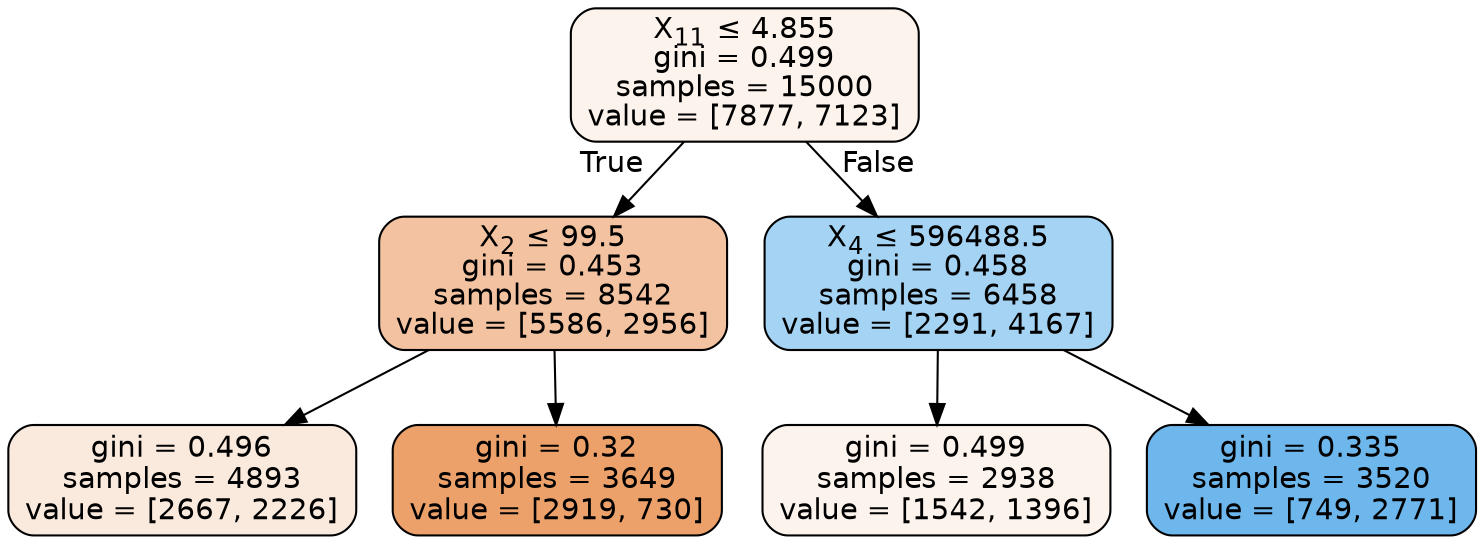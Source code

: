 digraph Tree {
node [shape=box, style="filled, rounded", color="black", fontname=helvetica] ;
edge [fontname=helvetica] ;
0 [label=<X<SUB>11</SUB> &le; 4.855<br/>gini = 0.499<br/>samples = 15000<br/>value = [7877, 7123]>, fillcolor="#e5813918"] ;
1 [label=<X<SUB>2</SUB> &le; 99.5<br/>gini = 0.453<br/>samples = 8542<br/>value = [5586, 2956]>, fillcolor="#e5813978"] ;
0 -> 1 [labeldistance=2.5, labelangle=45, headlabel="True"] ;
2 [label=<gini = 0.496<br/>samples = 4893<br/>value = [2667, 2226]>, fillcolor="#e581392a"] ;
1 -> 2 ;
3 [label=<gini = 0.32<br/>samples = 3649<br/>value = [2919, 730]>, fillcolor="#e58139bf"] ;
1 -> 3 ;
4 [label=<X<SUB>4</SUB> &le; 596488.5<br/>gini = 0.458<br/>samples = 6458<br/>value = [2291, 4167]>, fillcolor="#399de573"] ;
0 -> 4 [labeldistance=2.5, labelangle=-45, headlabel="False"] ;
5 [label=<gini = 0.499<br/>samples = 2938<br/>value = [1542, 1396]>, fillcolor="#e5813918"] ;
4 -> 5 ;
6 [label=<gini = 0.335<br/>samples = 3520<br/>value = [749, 2771]>, fillcolor="#399de5ba"] ;
4 -> 6 ;
}